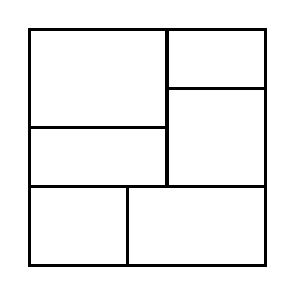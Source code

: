 \begin{tikzpicture}[very thick, scale=.5]
    \draw (0,7/2) rectangle (7/2,6);
    \draw (0,2) rectangle (7/2,7/2);
    \draw (7/2,9/2) rectangle (6,6);
    \draw (7/2,2) rectangle (6,9/2);
    \draw (0,0) rectangle (5/2,2);
    \draw (5/2,0) rectangle (6,2);
\end{tikzpicture}
